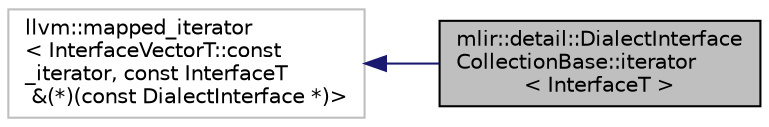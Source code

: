 digraph "mlir::detail::DialectInterfaceCollectionBase::iterator&lt; InterfaceT &gt;"
{
  bgcolor="transparent";
  edge [fontname="Helvetica",fontsize="10",labelfontname="Helvetica",labelfontsize="10"];
  node [fontname="Helvetica",fontsize="10",shape=record];
  rankdir="LR";
  Node2 [label="mlir::detail::DialectInterface\lCollectionBase::iterator\l\< InterfaceT \>",height=0.2,width=0.4,color="black", fillcolor="grey75", style="filled", fontcolor="black"];
  Node3 -> Node2 [dir="back",color="midnightblue",fontsize="10",style="solid",fontname="Helvetica"];
  Node3 [label="llvm::mapped_iterator\l\< InterfaceVectorT::const\l_iterator, const InterfaceT\l &(*)(const DialectInterface *)\>",height=0.2,width=0.4,color="grey75"];
}
